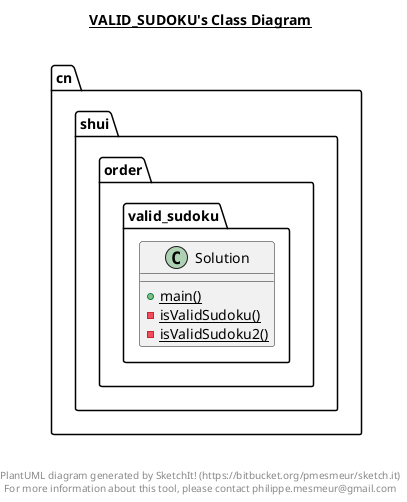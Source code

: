 @startuml

title __VALID_SUDOKU's Class Diagram__\n

  namespace cn.shui.order {
    namespace valid_sudoku {
      class cn.shui.order.valid_sudoku.Solution {
          {static} + main()
          {static} - isValidSudoku()
          {static} - isValidSudoku2()
      }
    }
  }
  



right footer


PlantUML diagram generated by SketchIt! (https://bitbucket.org/pmesmeur/sketch.it)
For more information about this tool, please contact philippe.mesmeur@gmail.com
endfooter

@enduml
